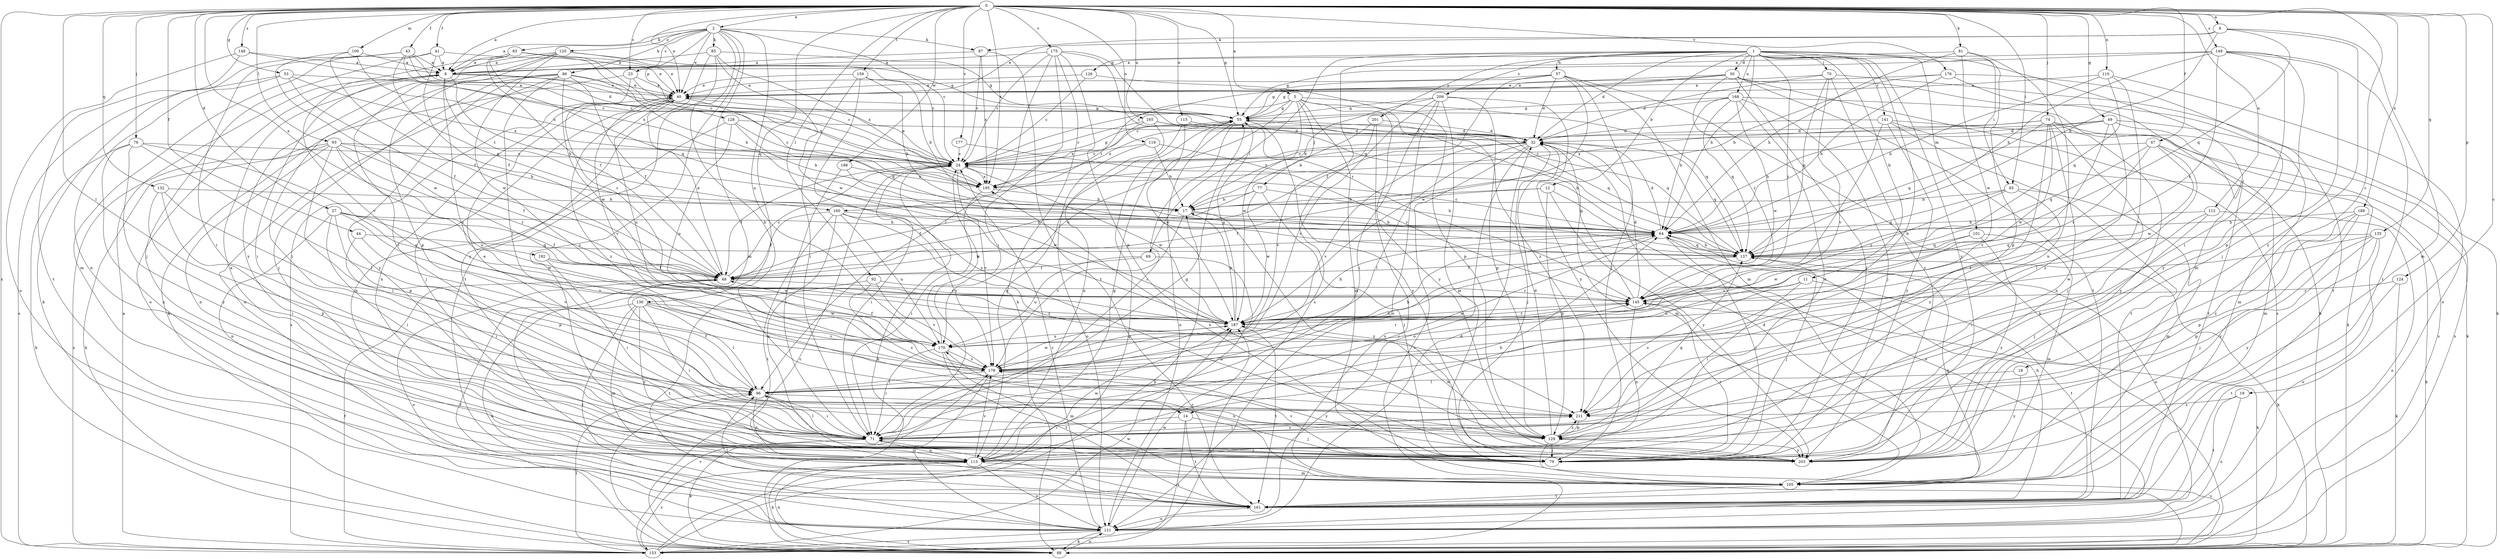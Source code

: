 strict digraph  {
0;
1;
2;
5;
6;
8;
11;
12;
14;
17;
18;
19;
23;
24;
27;
30;
32;
40;
41;
43;
44;
47;
48;
49;
53;
55;
57;
64;
65;
69;
70;
71;
74;
76;
77;
79;
81;
83;
85;
86;
87;
88;
92;
93;
96;
100;
101;
105;
110;
112;
113;
115;
119;
120;
121;
124;
126;
128;
129;
132;
135;
136;
137;
141;
145;
148;
149;
153;
159;
160;
161;
165;
168;
170;
175;
176;
177;
178;
186;
187;
188;
192;
195;
201;
203;
209;
211;
0 -> 2  [label=a];
0 -> 5  [label=a];
0 -> 6  [label=a];
0 -> 8  [label=a];
0 -> 18  [label=c];
0 -> 19  [label=c];
0 -> 23  [label=c];
0 -> 27  [label=d];
0 -> 40  [label=e];
0 -> 41  [label=f];
0 -> 43  [label=f];
0 -> 44  [label=f];
0 -> 47  [label=f];
0 -> 49  [label=g];
0 -> 53  [label=g];
0 -> 55  [label=g];
0 -> 65  [label=i];
0 -> 74  [label=j];
0 -> 76  [label=j];
0 -> 81  [label=k];
0 -> 92  [label=l];
0 -> 93  [label=l];
0 -> 96  [label=l];
0 -> 100  [label=m];
0 -> 110  [label=n];
0 -> 112  [label=n];
0 -> 115  [label=o];
0 -> 119  [label=o];
0 -> 124  [label=p];
0 -> 132  [label=q];
0 -> 135  [label=q];
0 -> 136  [label=q];
0 -> 148  [label=s];
0 -> 149  [label=s];
0 -> 153  [label=s];
0 -> 159  [label=t];
0 -> 165  [label=u];
0 -> 175  [label=v];
0 -> 176  [label=v];
0 -> 177  [label=v];
0 -> 186  [label=w];
0 -> 188  [label=x];
0 -> 192  [label=x];
0 -> 195  [label=x];
1 -> 11  [label=b];
1 -> 12  [label=b];
1 -> 14  [label=b];
1 -> 30  [label=d];
1 -> 32  [label=d];
1 -> 57  [label=h];
1 -> 64  [label=h];
1 -> 65  [label=i];
1 -> 69  [label=i];
1 -> 70  [label=i];
1 -> 101  [label=m];
1 -> 105  [label=m];
1 -> 126  [label=p];
1 -> 141  [label=r];
1 -> 145  [label=r];
1 -> 153  [label=s];
1 -> 168  [label=u];
1 -> 201  [label=y];
1 -> 203  [label=y];
1 -> 209  [label=z];
2 -> 8  [label=a];
2 -> 14  [label=b];
2 -> 23  [label=c];
2 -> 24  [label=c];
2 -> 40  [label=e];
2 -> 83  [label=k];
2 -> 85  [label=k];
2 -> 86  [label=k];
2 -> 87  [label=k];
2 -> 105  [label=m];
2 -> 120  [label=o];
2 -> 128  [label=p];
2 -> 170  [label=u];
2 -> 203  [label=y];
5 -> 55  [label=g];
5 -> 77  [label=j];
5 -> 105  [label=m];
5 -> 137  [label=q];
5 -> 160  [label=t];
5 -> 170  [label=u];
5 -> 187  [label=w];
5 -> 203  [label=y];
5 -> 211  [label=z];
6 -> 40  [label=e];
6 -> 64  [label=h];
6 -> 87  [label=k];
6 -> 105  [label=m];
6 -> 137  [label=q];
6 -> 203  [label=y];
8 -> 40  [label=e];
8 -> 55  [label=g];
8 -> 64  [label=h];
8 -> 71  [label=i];
8 -> 121  [label=o];
8 -> 160  [label=t];
8 -> 178  [label=v];
11 -> 71  [label=i];
11 -> 145  [label=r];
11 -> 161  [label=t];
11 -> 170  [label=u];
11 -> 211  [label=z];
12 -> 17  [label=b];
12 -> 48  [label=f];
12 -> 121  [label=o];
12 -> 129  [label=p];
12 -> 203  [label=y];
14 -> 71  [label=i];
14 -> 79  [label=j];
14 -> 153  [label=s];
14 -> 161  [label=t];
17 -> 64  [label=h];
17 -> 178  [label=v];
17 -> 203  [label=y];
18 -> 96  [label=l];
18 -> 203  [label=y];
19 -> 121  [label=o];
19 -> 161  [label=t];
19 -> 211  [label=z];
23 -> 24  [label=c];
23 -> 40  [label=e];
23 -> 71  [label=i];
23 -> 145  [label=r];
24 -> 40  [label=e];
24 -> 48  [label=f];
24 -> 55  [label=g];
24 -> 71  [label=i];
24 -> 88  [label=k];
24 -> 178  [label=v];
24 -> 187  [label=w];
24 -> 195  [label=x];
27 -> 48  [label=f];
27 -> 64  [label=h];
27 -> 71  [label=i];
27 -> 113  [label=n];
27 -> 129  [label=p];
27 -> 178  [label=v];
27 -> 187  [label=w];
30 -> 24  [label=c];
30 -> 40  [label=e];
30 -> 55  [label=g];
30 -> 79  [label=j];
30 -> 88  [label=k];
30 -> 145  [label=r];
30 -> 153  [label=s];
30 -> 161  [label=t];
32 -> 24  [label=c];
32 -> 79  [label=j];
32 -> 96  [label=l];
32 -> 105  [label=m];
32 -> 121  [label=o];
32 -> 137  [label=q];
32 -> 153  [label=s];
32 -> 178  [label=v];
32 -> 195  [label=x];
40 -> 55  [label=g];
40 -> 79  [label=j];
40 -> 113  [label=n];
40 -> 137  [label=q];
40 -> 153  [label=s];
40 -> 170  [label=u];
40 -> 178  [label=v];
40 -> 211  [label=z];
41 -> 8  [label=a];
41 -> 40  [label=e];
41 -> 48  [label=f];
41 -> 79  [label=j];
41 -> 105  [label=m];
43 -> 8  [label=a];
43 -> 24  [label=c];
43 -> 32  [label=d];
43 -> 71  [label=i];
43 -> 88  [label=k];
43 -> 137  [label=q];
43 -> 195  [label=x];
44 -> 71  [label=i];
44 -> 137  [label=q];
44 -> 178  [label=v];
47 -> 24  [label=c];
47 -> 96  [label=l];
47 -> 105  [label=m];
47 -> 137  [label=q];
47 -> 145  [label=r];
47 -> 187  [label=w];
48 -> 24  [label=c];
48 -> 40  [label=e];
48 -> 64  [label=h];
48 -> 121  [label=o];
48 -> 145  [label=r];
49 -> 24  [label=c];
49 -> 32  [label=d];
49 -> 64  [label=h];
49 -> 105  [label=m];
49 -> 161  [label=t];
49 -> 178  [label=v];
49 -> 211  [label=z];
53 -> 40  [label=e];
53 -> 48  [label=f];
53 -> 113  [label=n];
53 -> 153  [label=s];
53 -> 195  [label=x];
55 -> 32  [label=d];
55 -> 71  [label=i];
55 -> 121  [label=o];
55 -> 195  [label=x];
55 -> 203  [label=y];
57 -> 32  [label=d];
57 -> 40  [label=e];
57 -> 48  [label=f];
57 -> 55  [label=g];
57 -> 79  [label=j];
57 -> 88  [label=k];
57 -> 105  [label=m];
57 -> 187  [label=w];
64 -> 24  [label=c];
64 -> 32  [label=d];
64 -> 71  [label=i];
64 -> 79  [label=j];
64 -> 121  [label=o];
64 -> 137  [label=q];
65 -> 17  [label=b];
65 -> 105  [label=m];
65 -> 137  [label=q];
65 -> 145  [label=r];
65 -> 211  [label=z];
69 -> 48  [label=f];
69 -> 113  [label=n];
69 -> 170  [label=u];
70 -> 32  [label=d];
70 -> 40  [label=e];
70 -> 88  [label=k];
70 -> 137  [label=q];
70 -> 178  [label=v];
70 -> 203  [label=y];
71 -> 55  [label=g];
71 -> 79  [label=j];
71 -> 88  [label=k];
71 -> 96  [label=l];
71 -> 113  [label=n];
71 -> 211  [label=z];
74 -> 32  [label=d];
74 -> 79  [label=j];
74 -> 113  [label=n];
74 -> 137  [label=q];
74 -> 153  [label=s];
74 -> 187  [label=w];
74 -> 195  [label=x];
74 -> 203  [label=y];
74 -> 211  [label=z];
76 -> 24  [label=c];
76 -> 88  [label=k];
76 -> 96  [label=l];
76 -> 113  [label=n];
76 -> 170  [label=u];
76 -> 203  [label=y];
77 -> 17  [label=b];
77 -> 48  [label=f];
77 -> 64  [label=h];
77 -> 79  [label=j];
77 -> 187  [label=w];
79 -> 8  [label=a];
79 -> 145  [label=r];
79 -> 178  [label=v];
79 -> 195  [label=x];
81 -> 8  [label=a];
81 -> 64  [label=h];
81 -> 113  [label=n];
81 -> 129  [label=p];
81 -> 187  [label=w];
83 -> 8  [label=a];
83 -> 24  [label=c];
83 -> 40  [label=e];
83 -> 48  [label=f];
83 -> 64  [label=h];
83 -> 137  [label=q];
83 -> 178  [label=v];
85 -> 8  [label=a];
85 -> 55  [label=g];
85 -> 161  [label=t];
85 -> 187  [label=w];
85 -> 195  [label=x];
85 -> 203  [label=y];
86 -> 40  [label=e];
86 -> 48  [label=f];
86 -> 79  [label=j];
86 -> 88  [label=k];
86 -> 96  [label=l];
86 -> 121  [label=o];
86 -> 187  [label=w];
86 -> 195  [label=x];
86 -> 203  [label=y];
87 -> 8  [label=a];
87 -> 24  [label=c];
87 -> 161  [label=t];
87 -> 195  [label=x];
88 -> 24  [label=c];
88 -> 96  [label=l];
88 -> 113  [label=n];
88 -> 121  [label=o];
92 -> 145  [label=r];
92 -> 161  [label=t];
92 -> 178  [label=v];
92 -> 211  [label=z];
93 -> 17  [label=b];
93 -> 24  [label=c];
93 -> 48  [label=f];
93 -> 88  [label=k];
93 -> 113  [label=n];
93 -> 129  [label=p];
93 -> 145  [label=r];
93 -> 153  [label=s];
93 -> 170  [label=u];
96 -> 48  [label=f];
96 -> 64  [label=h];
96 -> 71  [label=i];
96 -> 113  [label=n];
96 -> 211  [label=z];
100 -> 8  [label=a];
100 -> 48  [label=f];
100 -> 187  [label=w];
100 -> 195  [label=x];
101 -> 105  [label=m];
101 -> 137  [label=q];
101 -> 187  [label=w];
101 -> 203  [label=y];
105 -> 137  [label=q];
105 -> 161  [label=t];
105 -> 170  [label=u];
110 -> 40  [label=e];
110 -> 64  [label=h];
110 -> 121  [label=o];
110 -> 137  [label=q];
110 -> 178  [label=v];
112 -> 64  [label=h];
112 -> 71  [label=i];
112 -> 79  [label=j];
112 -> 121  [label=o];
113 -> 55  [label=g];
113 -> 64  [label=h];
113 -> 88  [label=k];
113 -> 105  [label=m];
113 -> 121  [label=o];
113 -> 153  [label=s];
113 -> 178  [label=v];
113 -> 187  [label=w];
115 -> 32  [label=d];
115 -> 113  [label=n];
115 -> 137  [label=q];
115 -> 187  [label=w];
119 -> 17  [label=b];
119 -> 24  [label=c];
119 -> 64  [label=h];
119 -> 121  [label=o];
120 -> 8  [label=a];
120 -> 24  [label=c];
120 -> 55  [label=g];
120 -> 71  [label=i];
120 -> 129  [label=p];
120 -> 187  [label=w];
120 -> 203  [label=y];
121 -> 24  [label=c];
121 -> 32  [label=d];
121 -> 48  [label=f];
121 -> 88  [label=k];
121 -> 153  [label=s];
121 -> 187  [label=w];
124 -> 88  [label=k];
124 -> 145  [label=r];
124 -> 161  [label=t];
126 -> 24  [label=c];
126 -> 40  [label=e];
126 -> 129  [label=p];
128 -> 17  [label=b];
128 -> 24  [label=c];
128 -> 32  [label=d];
128 -> 113  [label=n];
128 -> 170  [label=u];
129 -> 32  [label=d];
129 -> 79  [label=j];
129 -> 137  [label=q];
129 -> 153  [label=s];
129 -> 187  [label=w];
129 -> 203  [label=y];
129 -> 211  [label=z];
132 -> 17  [label=b];
132 -> 71  [label=i];
132 -> 96  [label=l];
132 -> 129  [label=p];
135 -> 79  [label=j];
135 -> 121  [label=o];
135 -> 129  [label=p];
135 -> 137  [label=q];
135 -> 187  [label=w];
135 -> 203  [label=y];
136 -> 71  [label=i];
136 -> 96  [label=l];
136 -> 105  [label=m];
136 -> 121  [label=o];
136 -> 161  [label=t];
136 -> 178  [label=v];
136 -> 187  [label=w];
136 -> 203  [label=y];
137 -> 48  [label=f];
137 -> 64  [label=h];
137 -> 79  [label=j];
137 -> 88  [label=k];
141 -> 32  [label=d];
141 -> 88  [label=k];
141 -> 145  [label=r];
141 -> 153  [label=s];
141 -> 161  [label=t];
141 -> 203  [label=y];
145 -> 32  [label=d];
145 -> 55  [label=g];
145 -> 88  [label=k];
145 -> 113  [label=n];
145 -> 187  [label=w];
148 -> 8  [label=a];
148 -> 24  [label=c];
148 -> 121  [label=o];
148 -> 161  [label=t];
149 -> 8  [label=a];
149 -> 55  [label=g];
149 -> 64  [label=h];
149 -> 71  [label=i];
149 -> 79  [label=j];
149 -> 129  [label=p];
149 -> 145  [label=r];
149 -> 161  [label=t];
153 -> 8  [label=a];
153 -> 17  [label=b];
153 -> 48  [label=f];
153 -> 55  [label=g];
153 -> 96  [label=l];
153 -> 178  [label=v];
153 -> 187  [label=w];
159 -> 17  [label=b];
159 -> 40  [label=e];
159 -> 64  [label=h];
159 -> 71  [label=i];
159 -> 203  [label=y];
160 -> 48  [label=f];
160 -> 64  [label=h];
160 -> 113  [label=n];
160 -> 161  [label=t];
160 -> 170  [label=u];
160 -> 178  [label=v];
160 -> 211  [label=z];
161 -> 32  [label=d];
161 -> 64  [label=h];
161 -> 71  [label=i];
161 -> 96  [label=l];
161 -> 121  [label=o];
165 -> 24  [label=c];
165 -> 32  [label=d];
165 -> 113  [label=n];
165 -> 137  [label=q];
165 -> 195  [label=x];
168 -> 24  [label=c];
168 -> 55  [label=g];
168 -> 64  [label=h];
168 -> 79  [label=j];
168 -> 88  [label=k];
168 -> 113  [label=n];
168 -> 137  [label=q];
168 -> 187  [label=w];
170 -> 24  [label=c];
170 -> 48  [label=f];
170 -> 71  [label=i];
170 -> 105  [label=m];
170 -> 145  [label=r];
170 -> 161  [label=t];
170 -> 178  [label=v];
175 -> 8  [label=a];
175 -> 24  [label=c];
175 -> 71  [label=i];
175 -> 88  [label=k];
175 -> 96  [label=l];
175 -> 129  [label=p];
175 -> 137  [label=q];
175 -> 145  [label=r];
176 -> 17  [label=b];
176 -> 40  [label=e];
176 -> 64  [label=h];
176 -> 161  [label=t];
176 -> 203  [label=y];
177 -> 24  [label=c];
177 -> 145  [label=r];
178 -> 64  [label=h];
178 -> 96  [label=l];
178 -> 121  [label=o];
178 -> 187  [label=w];
178 -> 203  [label=y];
186 -> 71  [label=i];
186 -> 187  [label=w];
186 -> 195  [label=x];
187 -> 17  [label=b];
187 -> 55  [label=g];
187 -> 64  [label=h];
187 -> 145  [label=r];
187 -> 161  [label=t];
187 -> 170  [label=u];
188 -> 64  [label=h];
188 -> 88  [label=k];
188 -> 129  [label=p];
188 -> 203  [label=y];
188 -> 211  [label=z];
192 -> 48  [label=f];
192 -> 71  [label=i];
192 -> 187  [label=w];
195 -> 17  [label=b];
195 -> 71  [label=i];
201 -> 17  [label=b];
201 -> 32  [label=d];
201 -> 153  [label=s];
201 -> 178  [label=v];
209 -> 17  [label=b];
209 -> 55  [label=g];
209 -> 71  [label=i];
209 -> 105  [label=m];
209 -> 121  [label=o];
209 -> 129  [label=p];
209 -> 178  [label=v];
209 -> 203  [label=y];
211 -> 40  [label=e];
211 -> 71  [label=i];
211 -> 129  [label=p];
}
